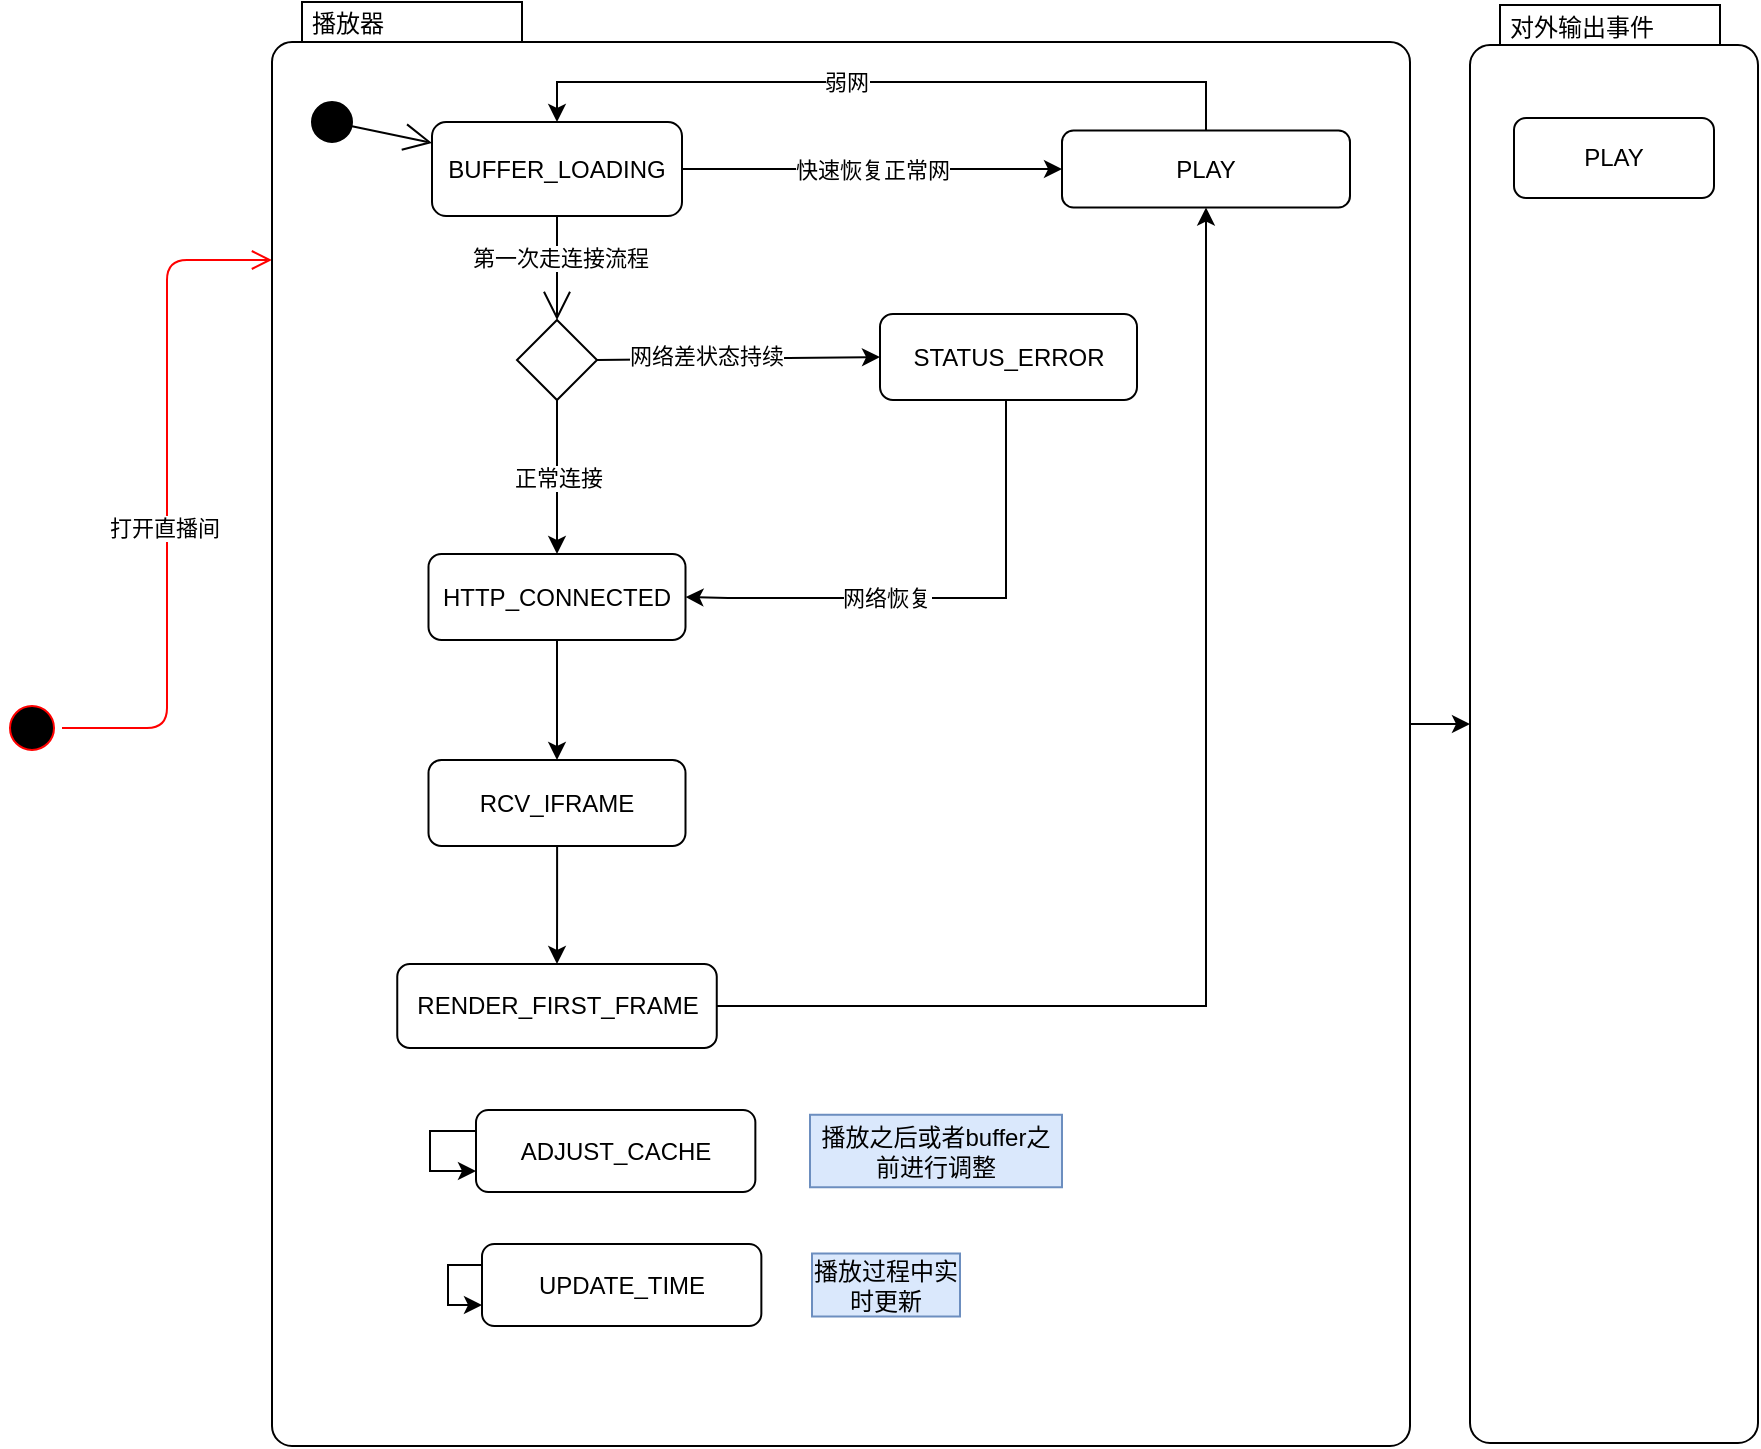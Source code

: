 <mxfile version="13.2.1" type="github">
  <diagram id="amrAe1FXWB98-2LjFH7b" name="Page-1">
    <mxGraphModel dx="915" dy="1046" grid="0" gridSize="10" guides="1" tooltips="1" connect="1" arrows="1" fold="1" page="1" pageScale="1" pageWidth="850" pageHeight="1100" math="0" shadow="0">
      <root>
        <mxCell id="0" />
        <mxCell id="1" parent="0" />
        <mxCell id="fQ577wyoKTEt6M08ta1X-2" value="" style="ellipse;html=1;shape=startState;fillColor=#000000;strokeColor=#ff0000;" vertex="1" parent="1">
          <mxGeometry x="10" y="437" width="30" height="30" as="geometry" />
        </mxCell>
        <mxCell id="fQ577wyoKTEt6M08ta1X-3" value="" style="edgeStyle=orthogonalEdgeStyle;html=1;verticalAlign=bottom;endArrow=open;endSize=8;strokeColor=#ff0000;entryX=0;entryY=0;entryDx=0;entryDy=129;entryPerimeter=0;" edge="1" source="fQ577wyoKTEt6M08ta1X-2" parent="1" target="fQ577wyoKTEt6M08ta1X-19">
          <mxGeometry relative="1" as="geometry">
            <mxPoint x="256" y="463" as="targetPoint" />
          </mxGeometry>
        </mxCell>
        <mxCell id="fQ577wyoKTEt6M08ta1X-6" value="打开直播间" style="edgeLabel;html=1;align=center;verticalAlign=middle;resizable=0;points=[];" vertex="1" connectable="0" parent="fQ577wyoKTEt6M08ta1X-3">
          <mxGeometry x="-0.101" y="2" relative="1" as="geometry">
            <mxPoint as="offset" />
          </mxGeometry>
        </mxCell>
        <mxCell id="fQ577wyoKTEt6M08ta1X-74" value="" style="edgeStyle=orthogonalEdgeStyle;rounded=0;orthogonalLoop=1;jettySize=auto;html=1;" edge="1" parent="1" source="fQ577wyoKTEt6M08ta1X-19" target="fQ577wyoKTEt6M08ta1X-72">
          <mxGeometry relative="1" as="geometry" />
        </mxCell>
        <mxCell id="fQ577wyoKTEt6M08ta1X-19" value="播放器" style="shape=mxgraph.sysml.compState;align=left;verticalAlign=top;spacingTop=-3;spacingLeft=18;strokeWidth=1;recursiveResize=0;" vertex="1" parent="1">
          <mxGeometry x="145" y="89" width="569" height="722" as="geometry" />
        </mxCell>
        <mxCell id="fQ577wyoKTEt6M08ta1X-20" value="" style="shape=ellipse;html=1;fillColor=#000000;verticalLabelPosition=bottom;labelBackgroundColor=#ffffff;verticalAlign=top;" vertex="1" parent="fQ577wyoKTEt6M08ta1X-19">
          <mxGeometry x="20" y="50" width="20" height="20" as="geometry" />
        </mxCell>
        <mxCell id="fQ577wyoKTEt6M08ta1X-43" value="快速恢复正常网" style="edgeStyle=orthogonalEdgeStyle;rounded=0;orthogonalLoop=1;jettySize=auto;html=1;exitX=1;exitY=0.5;exitDx=0;exitDy=0;" edge="1" parent="fQ577wyoKTEt6M08ta1X-19" source="fQ577wyoKTEt6M08ta1X-21" target="fQ577wyoKTEt6M08ta1X-31">
          <mxGeometry relative="1" as="geometry" />
        </mxCell>
        <mxCell id="fQ577wyoKTEt6M08ta1X-21" value="BUFFER_LOADING" style="strokeColor=inherit;fillColor=inherit;gradientColor=inherit;shape=rect;html=1;rounded=1;whiteSpace=wrap;align=center;" vertex="1" parent="fQ577wyoKTEt6M08ta1X-19">
          <mxGeometry x="80" y="60" width="125" height="47" as="geometry" />
        </mxCell>
        <mxCell id="fQ577wyoKTEt6M08ta1X-27" value="" style="edgeStyle=orthogonalEdgeStyle;rounded=0;orthogonalLoop=1;jettySize=auto;html=1;" edge="1" parent="fQ577wyoKTEt6M08ta1X-19" source="fQ577wyoKTEt6M08ta1X-22" target="fQ577wyoKTEt6M08ta1X-26">
          <mxGeometry relative="1" as="geometry" />
        </mxCell>
        <mxCell id="fQ577wyoKTEt6M08ta1X-22" value="HTTP_CONNECTED" style="strokeColor=inherit;fillColor=inherit;gradientColor=inherit;shape=rect;html=1;rounded=1;whiteSpace=wrap;align=center;" vertex="1" parent="fQ577wyoKTEt6M08ta1X-19">
          <mxGeometry x="78.25" y="276" width="128.5" height="43" as="geometry" />
        </mxCell>
        <mxCell id="fQ577wyoKTEt6M08ta1X-30" value="" style="edgeStyle=orthogonalEdgeStyle;rounded=0;orthogonalLoop=1;jettySize=auto;html=1;" edge="1" parent="fQ577wyoKTEt6M08ta1X-19" source="fQ577wyoKTEt6M08ta1X-26" target="fQ577wyoKTEt6M08ta1X-29">
          <mxGeometry relative="1" as="geometry" />
        </mxCell>
        <mxCell id="fQ577wyoKTEt6M08ta1X-26" value="RCV_IFRAME" style="strokeColor=inherit;fillColor=inherit;gradientColor=inherit;shape=rect;html=1;rounded=1;whiteSpace=wrap;align=center;" vertex="1" parent="fQ577wyoKTEt6M08ta1X-19">
          <mxGeometry x="78.25" y="379" width="128.5" height="43" as="geometry" />
        </mxCell>
        <mxCell id="fQ577wyoKTEt6M08ta1X-32" value="" style="edgeStyle=orthogonalEdgeStyle;rounded=0;orthogonalLoop=1;jettySize=auto;html=1;" edge="1" parent="fQ577wyoKTEt6M08ta1X-19" source="fQ577wyoKTEt6M08ta1X-29" target="fQ577wyoKTEt6M08ta1X-31">
          <mxGeometry relative="1" as="geometry" />
        </mxCell>
        <mxCell id="fQ577wyoKTEt6M08ta1X-29" value="RENDER_FIRST_FRAME" style="strokeColor=inherit;fillColor=inherit;gradientColor=inherit;shape=rect;html=1;rounded=1;whiteSpace=wrap;align=center;" vertex="1" parent="fQ577wyoKTEt6M08ta1X-19">
          <mxGeometry x="62.63" y="481" width="159.75" height="42" as="geometry" />
        </mxCell>
        <mxCell id="fQ577wyoKTEt6M08ta1X-42" value="" style="edgeStyle=orthogonalEdgeStyle;rounded=0;orthogonalLoop=1;jettySize=auto;html=1;entryX=0.5;entryY=0;entryDx=0;entryDy=0;" edge="1" parent="fQ577wyoKTEt6M08ta1X-19" source="fQ577wyoKTEt6M08ta1X-31" target="fQ577wyoKTEt6M08ta1X-21">
          <mxGeometry relative="1" as="geometry">
            <Array as="points">
              <mxPoint x="467" y="40" />
              <mxPoint x="143" y="40" />
            </Array>
          </mxGeometry>
        </mxCell>
        <mxCell id="fQ577wyoKTEt6M08ta1X-44" value="弱网" style="edgeLabel;html=1;align=center;verticalAlign=middle;resizable=0;points=[];" vertex="1" connectable="0" parent="fQ577wyoKTEt6M08ta1X-42">
          <mxGeometry x="0.118" relative="1" as="geometry">
            <mxPoint x="1" as="offset" />
          </mxGeometry>
        </mxCell>
        <mxCell id="fQ577wyoKTEt6M08ta1X-31" value="PLAY" style="strokeColor=inherit;fillColor=inherit;gradientColor=inherit;shape=rect;html=1;rounded=1;whiteSpace=wrap;align=center;" vertex="1" parent="fQ577wyoKTEt6M08ta1X-19">
          <mxGeometry x="395" y="64.25" width="144" height="38.5" as="geometry" />
        </mxCell>
        <mxCell id="fQ577wyoKTEt6M08ta1X-36" value="" style="edgeStyle=orthogonalEdgeStyle;rounded=0;orthogonalLoop=1;jettySize=auto;html=1;" edge="1" parent="fQ577wyoKTEt6M08ta1X-19" source="fQ577wyoKTEt6M08ta1X-33" target="fQ577wyoKTEt6M08ta1X-33">
          <mxGeometry relative="1" as="geometry">
            <Array as="points">
              <mxPoint x="79" y="575" />
            </Array>
          </mxGeometry>
        </mxCell>
        <mxCell id="fQ577wyoKTEt6M08ta1X-33" value="ADJUST_CACHE" style="strokeColor=inherit;fillColor=inherit;gradientColor=inherit;shape=rect;html=1;rounded=1;whiteSpace=wrap;align=center;" vertex="1" parent="fQ577wyoKTEt6M08ta1X-19">
          <mxGeometry x="102" y="554" width="139.68" height="41" as="geometry" />
        </mxCell>
        <mxCell id="fQ577wyoKTEt6M08ta1X-39" value="" style="edgeStyle=orthogonalEdgeStyle;rounded=0;orthogonalLoop=1;jettySize=auto;html=1;" edge="1" parent="fQ577wyoKTEt6M08ta1X-19" source="fQ577wyoKTEt6M08ta1X-35" target="fQ577wyoKTEt6M08ta1X-35">
          <mxGeometry relative="1" as="geometry">
            <Array as="points">
              <mxPoint x="88" y="642" />
            </Array>
          </mxGeometry>
        </mxCell>
        <mxCell id="fQ577wyoKTEt6M08ta1X-35" value="UPDATE_TIME" style="strokeColor=inherit;fillColor=inherit;gradientColor=inherit;shape=rect;html=1;rounded=1;whiteSpace=wrap;align=center;" vertex="1" parent="fQ577wyoKTEt6M08ta1X-19">
          <mxGeometry x="105" y="621" width="139.68" height="41" as="geometry" />
        </mxCell>
        <mxCell id="fQ577wyoKTEt6M08ta1X-23" value="" style="strokeColor=inherit;fillColor=inherit;gradientColor=inherit;edgeStyle=none;html=1;endArrow=open;endSize=12;" edge="1" parent="fQ577wyoKTEt6M08ta1X-19" source="fQ577wyoKTEt6M08ta1X-20" target="fQ577wyoKTEt6M08ta1X-21">
          <mxGeometry relative="1" as="geometry" />
        </mxCell>
        <mxCell id="fQ577wyoKTEt6M08ta1X-45" value="播放过程中实时更新" style="text;html=1;strokeColor=#6c8ebf;fillColor=#dae8fc;align=center;verticalAlign=middle;whiteSpace=wrap;rounded=0;" vertex="1" parent="fQ577wyoKTEt6M08ta1X-19">
          <mxGeometry x="270" y="625.75" width="74" height="31.5" as="geometry" />
        </mxCell>
        <mxCell id="fQ577wyoKTEt6M08ta1X-47" value="播放之后或者buffer之前进行调整" style="text;html=1;strokeColor=#6c8ebf;fillColor=#dae8fc;align=center;verticalAlign=middle;whiteSpace=wrap;rounded=0;" vertex="1" parent="fQ577wyoKTEt6M08ta1X-19">
          <mxGeometry x="269" y="556.38" width="126" height="36.25" as="geometry" />
        </mxCell>
        <mxCell id="fQ577wyoKTEt6M08ta1X-51" style="edgeStyle=orthogonalEdgeStyle;rounded=0;orthogonalLoop=1;jettySize=auto;html=1;entryX=1;entryY=0.5;entryDx=0;entryDy=0;" edge="1" parent="fQ577wyoKTEt6M08ta1X-19" source="fQ577wyoKTEt6M08ta1X-48" target="fQ577wyoKTEt6M08ta1X-22">
          <mxGeometry relative="1" as="geometry">
            <Array as="points">
              <mxPoint x="367" y="298" />
              <mxPoint x="228" y="298" />
            </Array>
          </mxGeometry>
        </mxCell>
        <mxCell id="fQ577wyoKTEt6M08ta1X-52" value="网络恢复" style="edgeLabel;html=1;align=center;verticalAlign=middle;resizable=0;points=[];" vertex="1" connectable="0" parent="fQ577wyoKTEt6M08ta1X-51">
          <mxGeometry x="0.228" y="4" relative="1" as="geometry">
            <mxPoint y="-4" as="offset" />
          </mxGeometry>
        </mxCell>
        <mxCell id="fQ577wyoKTEt6M08ta1X-48" value="STATUS_ERROR" style="strokeColor=inherit;fillColor=inherit;gradientColor=inherit;shape=rect;html=1;rounded=1;whiteSpace=wrap;align=center;" vertex="1" parent="fQ577wyoKTEt6M08ta1X-19">
          <mxGeometry x="304" y="156" width="128.5" height="43" as="geometry" />
        </mxCell>
        <mxCell id="fQ577wyoKTEt6M08ta1X-63" value="" style="shape=rhombus;html=1;labelPosition=right;align=left;verticalAlign=middle" vertex="1" parent="fQ577wyoKTEt6M08ta1X-19">
          <mxGeometry x="122.5" y="159" width="40" height="40" as="geometry" />
        </mxCell>
        <mxCell id="fQ577wyoKTEt6M08ta1X-64" value="" style="edgeStyle=elbowEdgeStyle;html=1;elbow=horizontal;align=right;verticalAlign=bottom;rounded=0;labelBackgroundColor=none;endArrow=open;endSize=12;exitX=0.5;exitY=1;exitDx=0;exitDy=0;" edge="1" target="fQ577wyoKTEt6M08ta1X-63" parent="fQ577wyoKTEt6M08ta1X-19" source="fQ577wyoKTEt6M08ta1X-21">
          <mxGeometry relative="1" as="geometry">
            <mxPoint x="92" y="119" as="sourcePoint" />
          </mxGeometry>
        </mxCell>
        <mxCell id="fQ577wyoKTEt6M08ta1X-70" value="第一次走连接流程" style="edgeLabel;html=1;align=center;verticalAlign=middle;resizable=0;points=[];" vertex="1" connectable="0" parent="fQ577wyoKTEt6M08ta1X-64">
          <mxGeometry x="-0.219" y="1" relative="1" as="geometry">
            <mxPoint as="offset" />
          </mxGeometry>
        </mxCell>
        <mxCell id="fQ577wyoKTEt6M08ta1X-67" value="" style="endArrow=classic;html=1;exitX=1;exitY=0.5;exitDx=0;exitDy=0;entryX=0;entryY=0.5;entryDx=0;entryDy=0;" edge="1" parent="fQ577wyoKTEt6M08ta1X-19" source="fQ577wyoKTEt6M08ta1X-63" target="fQ577wyoKTEt6M08ta1X-48">
          <mxGeometry width="50" height="50" relative="1" as="geometry">
            <mxPoint x="348" y="307" as="sourcePoint" />
            <mxPoint x="398" y="257" as="targetPoint" />
          </mxGeometry>
        </mxCell>
        <mxCell id="fQ577wyoKTEt6M08ta1X-69" value="网络差状态持续" style="edgeLabel;html=1;align=center;verticalAlign=middle;resizable=0;points=[];" vertex="1" connectable="0" parent="fQ577wyoKTEt6M08ta1X-67">
          <mxGeometry x="-0.229" y="2" relative="1" as="geometry">
            <mxPoint as="offset" />
          </mxGeometry>
        </mxCell>
        <mxCell id="fQ577wyoKTEt6M08ta1X-68" value="正常连接" style="endArrow=classic;html=1;exitX=0.5;exitY=1;exitDx=0;exitDy=0;entryX=0.5;entryY=0;entryDx=0;entryDy=0;" edge="1" parent="fQ577wyoKTEt6M08ta1X-19" source="fQ577wyoKTEt6M08ta1X-63" target="fQ577wyoKTEt6M08ta1X-22">
          <mxGeometry width="50" height="50" relative="1" as="geometry">
            <mxPoint x="348" y="307" as="sourcePoint" />
            <mxPoint x="398" y="257" as="targetPoint" />
          </mxGeometry>
        </mxCell>
        <mxCell id="fQ577wyoKTEt6M08ta1X-72" value="对外输出事件" style="shape=mxgraph.sysml.compState;html=1;align=left;verticalAlign=top;spacingTop=-3;spacingLeft=18;" vertex="1" parent="1">
          <mxGeometry x="744" y="90.5" width="144" height="719" as="geometry" />
        </mxCell>
        <mxCell id="fQ577wyoKTEt6M08ta1X-73" value="PLAY" style="shape=rect;rounded=1;html=1;whiteSpace=wrap;align=center;" vertex="1" parent="1">
          <mxGeometry x="766" y="147" width="100" height="40" as="geometry" />
        </mxCell>
      </root>
    </mxGraphModel>
  </diagram>
</mxfile>
